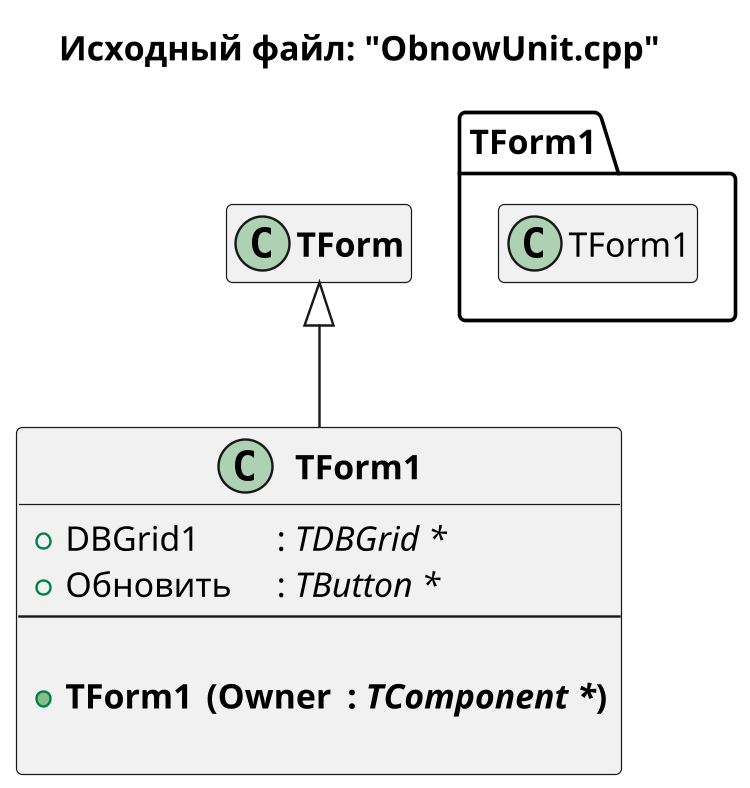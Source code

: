 @startuml ObnowUnit.cpp

title Исходный файл: "ObnowUnit.cpp"

scale 750 width

"<b>TForm1</b>" -up-|> "<b>TForm</b>"

hide "<b>TForm</b>" members

class "<b>TForm1</b>"
{
    + DBGrid1 \t: <i>TDBGrid *</i>
    + Обновить \t: <i>TButton *</i>
    --
    
    + <b>TForm1 \t(Owner \t: <i>TComponent *</i>)</b>

}


package TForm1 <<Folder>>
{
    class TForm1
    hide  TForm1 members
}


' note right of "<b>TForm1</b>"::Save_Priv
' сохранение привелегий (сирота, Чаэс, инвалид)
' end note

@enduml